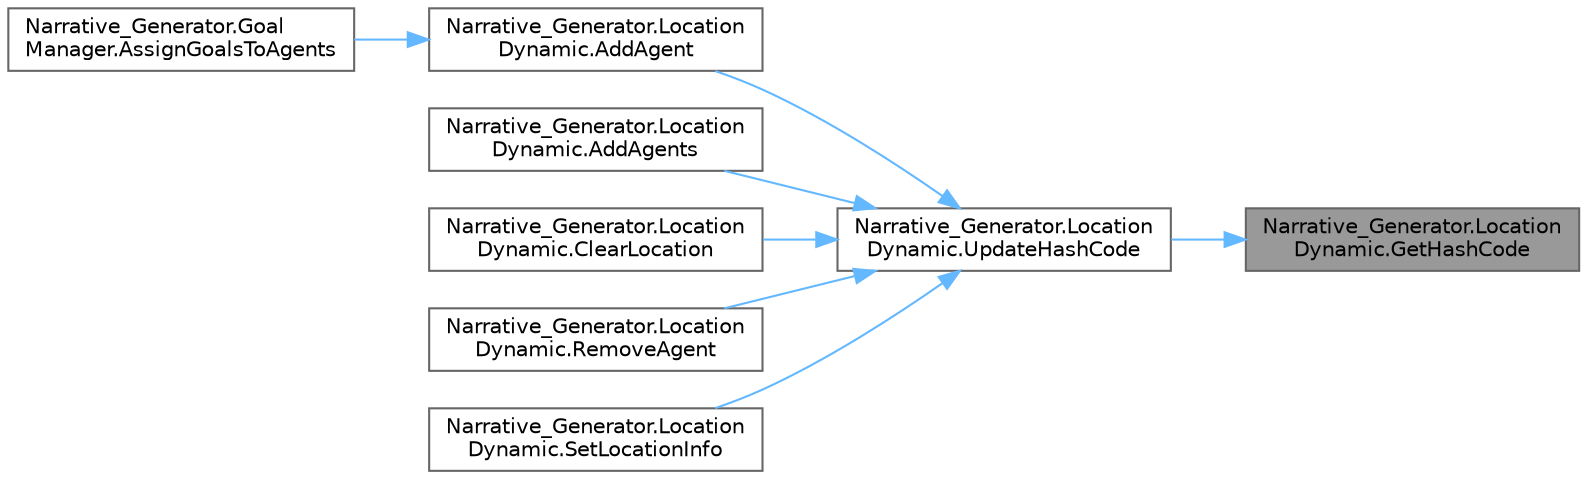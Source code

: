digraph "Narrative_Generator.LocationDynamic.GetHashCode"
{
 // LATEX_PDF_SIZE
  bgcolor="transparent";
  edge [fontname=Helvetica,fontsize=10,labelfontname=Helvetica,labelfontsize=10];
  node [fontname=Helvetica,fontsize=10,shape=box,height=0.2,width=0.4];
  rankdir="RL";
  Node1 [label="Narrative_Generator.Location\lDynamic.GetHashCode",height=0.2,width=0.4,color="gray40", fillcolor="grey60", style="filled", fontcolor="black",tooltip="Calculates and returns the hash code of this instance of the LocationDynamic."];
  Node1 -> Node2 [dir="back",color="steelblue1",style="solid"];
  Node2 [label="Narrative_Generator.Location\lDynamic.UpdateHashCode",height=0.2,width=0.4,color="grey40", fillcolor="white", style="filled",URL="$class_narrative___generator_1_1_location_dynamic.html#ab6bd8fcba9b69a16d5fbbe1b76386102",tooltip="Updates (refresh) the current hash code value."];
  Node2 -> Node3 [dir="back",color="steelblue1",style="solid"];
  Node3 [label="Narrative_Generator.Location\lDynamic.AddAgent",height=0.2,width=0.4,color="grey40", fillcolor="white", style="filled",URL="$class_narrative___generator_1_1_location_dynamic.html#a21eb930f4270ae7686e744c0238f643e",tooltip="Adds an agent to the list of agents located in this location."];
  Node3 -> Node4 [dir="back",color="steelblue1",style="solid"];
  Node4 [label="Narrative_Generator.Goal\lManager.AssignGoalsToAgents",height=0.2,width=0.4,color="grey40", fillcolor="white", style="filled",URL="$class_narrative___generator_1_1_goal_manager.html#a1972c672143df8f969e4a81898e47fca",tooltip="A method that assigns goals to agents based on their role."];
  Node2 -> Node5 [dir="back",color="steelblue1",style="solid"];
  Node5 [label="Narrative_Generator.Location\lDynamic.AddAgents",height=0.2,width=0.4,color="grey40", fillcolor="white", style="filled",URL="$class_narrative___generator_1_1_location_dynamic.html#ad5c00a80462501939452795d8cc3fbcd",tooltip="Adds a set of agents to the list of agents located in this location."];
  Node2 -> Node6 [dir="back",color="steelblue1",style="solid"];
  Node6 [label="Narrative_Generator.Location\lDynamic.ClearLocation",height=0.2,width=0.4,color="grey40", fillcolor="white", style="filled",URL="$class_narrative___generator_1_1_location_dynamic.html#a6d8ceaf4813edd0f2438337ff4da648c",tooltip="Clears the list of agents in the location."];
  Node2 -> Node7 [dir="back",color="steelblue1",style="solid"];
  Node7 [label="Narrative_Generator.Location\lDynamic.RemoveAgent",height=0.2,width=0.4,color="grey40", fillcolor="white", style="filled",URL="$class_narrative___generator_1_1_location_dynamic.html#a29a54b6fb4ec5991dee2030777bc597f",tooltip="Removes the specified agent from the list of agents in the given location, returning true on success ..."];
  Node2 -> Node8 [dir="back",color="steelblue1",style="solid"];
  Node8 [label="Narrative_Generator.Location\lDynamic.SetLocationInfo",height=0.2,width=0.4,color="grey40", fillcolor="white", style="filled",URL="$class_narrative___generator_1_1_location_dynamic.html#a3d45af60515e354aa289b9cbedfe0f35",tooltip="Sets a link to the specified static part of this location."];
}
